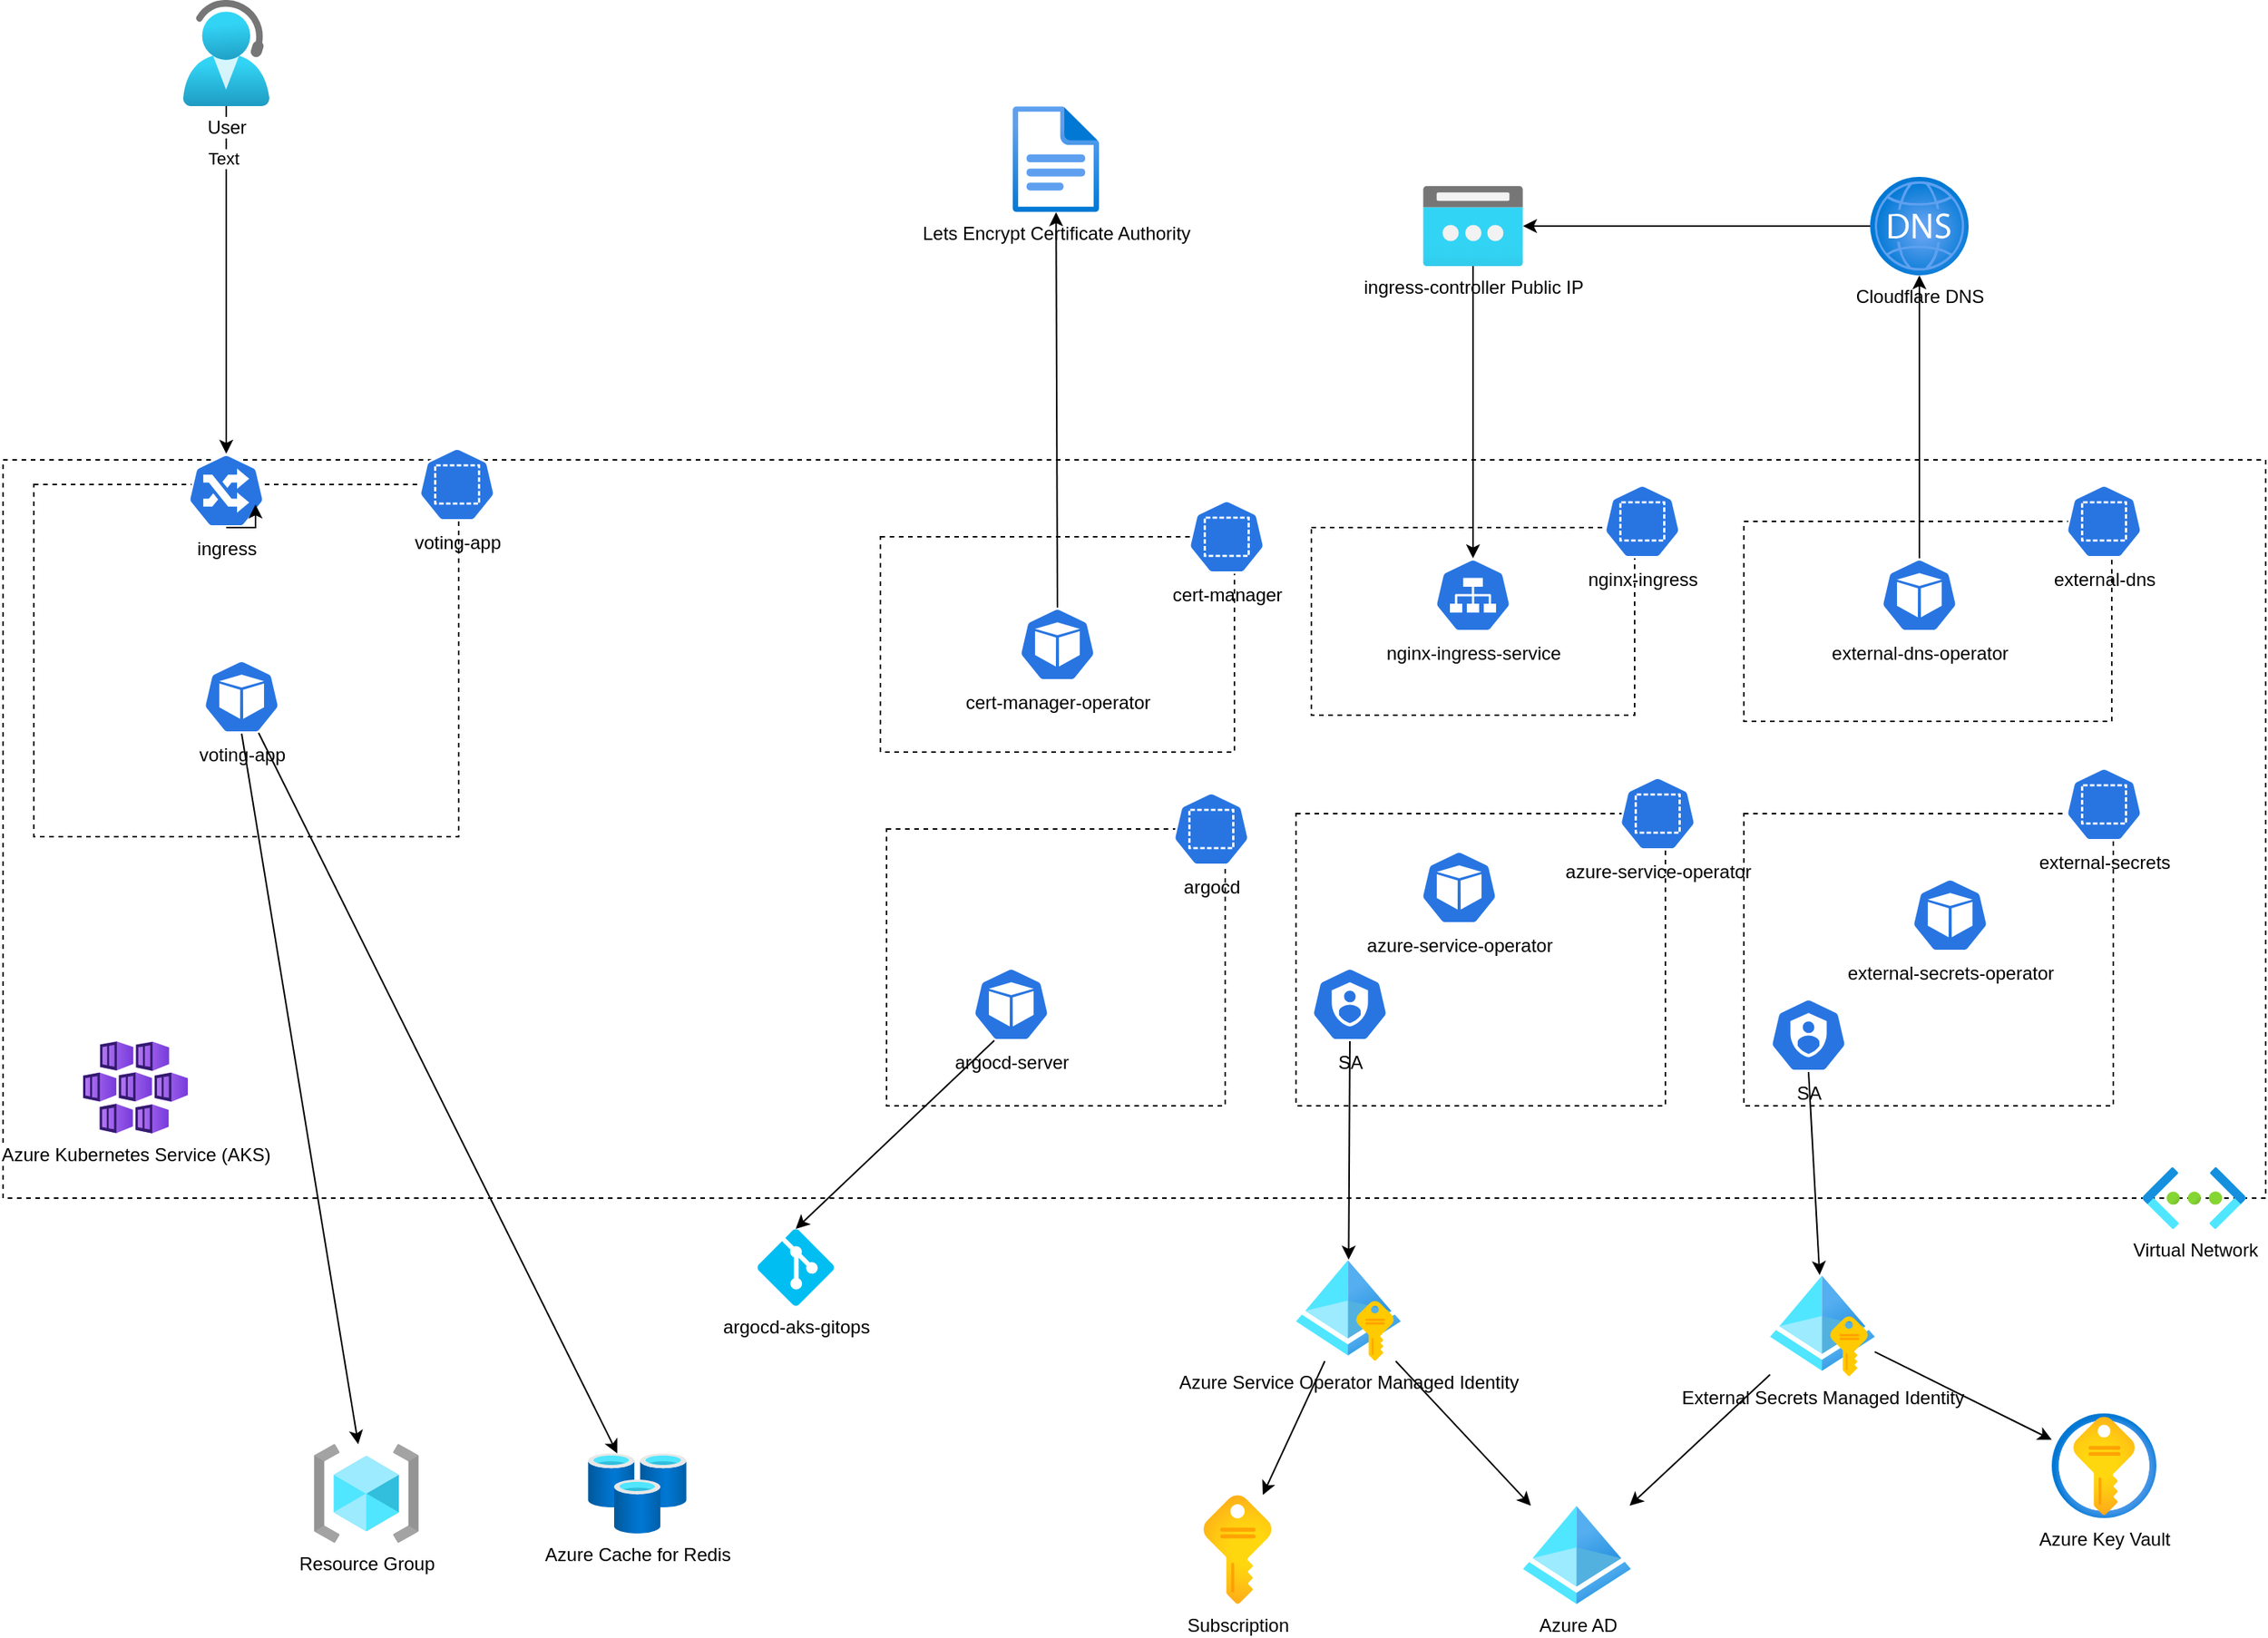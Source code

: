 <mxfile version="20.5.3" type="embed"><diagram id="QvxHgC8nsyZxXBDKmdUi" name="Page-1"><mxGraphModel dx="3171" dy="2103" grid="1" gridSize="10" guides="1" tooltips="1" connect="1" arrows="1" fold="1" page="1" pageScale="1" pageWidth="850" pageHeight="1100" math="0" shadow="0"><root><mxCell id="0"/><mxCell id="1" parent="0"/><mxCell id="20" value="" style="rounded=0;whiteSpace=wrap;html=1;dashed=1;" parent="1" vertex="1"><mxGeometry x="948" y="260" width="302" height="170" as="geometry"/></mxCell><mxCell id="11" value="" style="rounded=0;whiteSpace=wrap;html=1;dashed=1;" parent="1" vertex="1"><mxGeometry x="-130" y="90" width="1470" height="480" as="geometry"/></mxCell><mxCell id="2" value="Azure Kubernetes Service (AKS)" style="aspect=fixed;html=1;points=[];align=center;image;fontSize=12;image=img/lib/azure2/containers/Kubernetes_Services.svg;" parent="1" vertex="1"><mxGeometry x="-78" y="468" width="68" height="60" as="geometry"/></mxCell><mxCell id="3" value="Azure Cache for Redis" style="aspect=fixed;html=1;points=[];align=center;image;fontSize=12;image=img/lib/azure2/databases/Cache_Redis.svg;" parent="1" vertex="1"><mxGeometry x="250" y="736" width="64" height="52" as="geometry"/></mxCell><mxCell id="5" value="Azure AD" style="aspect=fixed;html=1;points=[];align=center;image;fontSize=12;image=img/lib/azure2/identity/Azure_Active_Directory.svg;" parent="1" vertex="1"><mxGeometry x="857.5" y="770" width="70" height="64" as="geometry"/></mxCell><mxCell id="6" value="Azure Key Vault" style="aspect=fixed;html=1;points=[];align=center;image;fontSize=12;image=img/lib/azure2/security/Key_Vaults.svg;" parent="1" vertex="1"><mxGeometry x="1201" y="710" width="68" height="68" as="geometry"/></mxCell><mxCell id="7" value="Cloudflare DNS" style="aspect=fixed;html=1;points=[];align=center;image;fontSize=12;image=img/lib/azure2/networking/DNS_Zones.svg;" parent="1" vertex="1"><mxGeometry x="1083" y="-94" width="64" height="64" as="geometry"/></mxCell><mxCell id="9" value="Virtual Network" style="aspect=fixed;html=1;points=[];align=center;image;fontSize=12;image=img/lib/azure2/networking/Virtual_Networks.svg;" parent="1" vertex="1"><mxGeometry x="1260" y="550" width="67" height="40" as="geometry"/></mxCell><mxCell id="10" value="ingress-controller Public IP" style="aspect=fixed;html=1;points=[];align=center;image;fontSize=12;image=img/lib/azure2/networking/Public_IP_Addresses.svg;" parent="1" vertex="1"><mxGeometry x="792.5" y="-88" width="65" height="52" as="geometry"/></mxCell><mxCell id="12" value="Azure Service Operator Managed Identity" style="aspect=fixed;html=1;points=[];align=center;image;fontSize=12;image=img/lib/azure2/identity/Managed_Identities.svg;" parent="1" vertex="1"><mxGeometry x="710" y="610" width="68" height="66" as="geometry"/></mxCell><mxCell id="16" value="Resource Group" style="aspect=fixed;html=1;points=[];align=center;image;fontSize=12;image=img/lib/azure2/general/Resource_Groups.svg;dashed=1;" parent="1" vertex="1"><mxGeometry x="72" y="730" width="68" height="64" as="geometry"/></mxCell><mxCell id="21" value="" style="rounded=0;whiteSpace=wrap;html=1;dashed=1;" parent="1" vertex="1"><mxGeometry x="1001" y="320" width="240" height="190" as="geometry"/></mxCell><mxCell id="17" value="external-secrets-operator" style="sketch=0;html=1;dashed=0;whitespace=wrap;fillColor=#2875E2;strokeColor=#ffffff;points=[[0.005,0.63,0],[0.1,0.2,0],[0.9,0.2,0],[0.5,0,0],[0.995,0.63,0],[0.72,0.99,0],[0.5,1,0],[0.28,0.99,0]];verticalLabelPosition=bottom;align=center;verticalAlign=top;shape=mxgraph.kubernetes.icon;prIcon=pod" parent="1" vertex="1"><mxGeometry x="1110" y="362" width="50" height="48" as="geometry"/></mxCell><mxCell id="19" value="external-secrets" style="sketch=0;html=1;dashed=0;whitespace=wrap;fillColor=#2875E2;strokeColor=#ffffff;points=[[0.005,0.63,0],[0.1,0.2,0],[0.9,0.2,0],[0.5,0,0],[0.995,0.63,0],[0.72,0.99,0],[0.5,1,0],[0.28,0.99,0]];verticalLabelPosition=bottom;align=center;verticalAlign=top;shape=mxgraph.kubernetes.icon;prIcon=ns" parent="1" vertex="1"><mxGeometry x="1210" y="290" width="50" height="48" as="geometry"/></mxCell><mxCell id="4" value="External Secrets Managed Identity" style="aspect=fixed;html=1;points=[];align=center;image;fontSize=12;image=img/lib/azure2/identity/Managed_Identities.svg;" parent="1" vertex="1"><mxGeometry x="1018" y="620" width="68" height="66" as="geometry"/></mxCell><mxCell id="22" value="SA" style="sketch=0;html=1;dashed=0;whitespace=wrap;fillColor=#2875E2;strokeColor=#ffffff;points=[[0.005,0.63,0],[0.1,0.2,0],[0.9,0.2,0],[0.5,0,0],[0.995,0.63,0],[0.72,0.99,0],[0.5,1,0],[0.28,0.99,0]];verticalLabelPosition=bottom;align=center;verticalAlign=top;shape=mxgraph.kubernetes.icon;prIcon=sa" parent="1" vertex="1"><mxGeometry x="1018" y="440" width="50" height="48" as="geometry"/></mxCell><mxCell id="23" value="" style="endArrow=classic;html=1;rounded=0;exitX=0.5;exitY=1;exitDx=0;exitDy=0;exitPerimeter=0;" parent="1" source="22" target="4" edge="1"><mxGeometry width="50" height="50" relative="1" as="geometry"><mxPoint x="1160" y="630" as="sourcePoint"/><mxPoint x="1210" y="580" as="targetPoint"/></mxGeometry></mxCell><mxCell id="25" value="" style="endArrow=classic;html=1;rounded=0;" parent="1" source="4" target="5" edge="1"><mxGeometry width="50" height="50" relative="1" as="geometry"><mxPoint x="1050" y="790" as="sourcePoint"/><mxPoint x="1100" y="740" as="targetPoint"/></mxGeometry></mxCell><mxCell id="26" value="" style="rounded=0;whiteSpace=wrap;html=1;dashed=1;" parent="1" vertex="1"><mxGeometry x="1001" y="130" width="239" height="130" as="geometry"/></mxCell><mxCell id="27" value="external-dns" style="sketch=0;html=1;dashed=0;whitespace=wrap;fillColor=#2875E2;strokeColor=#ffffff;points=[[0.005,0.63,0],[0.1,0.2,0],[0.9,0.2,0],[0.5,0,0],[0.995,0.63,0],[0.72,0.99,0],[0.5,1,0],[0.28,0.99,0]];verticalLabelPosition=bottom;align=center;verticalAlign=top;shape=mxgraph.kubernetes.icon;prIcon=ns" parent="1" vertex="1"><mxGeometry x="1210" y="106" width="50" height="48" as="geometry"/></mxCell><mxCell id="28" value="external-dns-operator" style="sketch=0;html=1;dashed=0;whitespace=wrap;fillColor=#2875E2;strokeColor=#ffffff;points=[[0.005,0.63,0],[0.1,0.2,0],[0.9,0.2,0],[0.5,0,0],[0.995,0.63,0],[0.72,0.99,0],[0.5,1,0],[0.28,0.99,0]];verticalLabelPosition=bottom;align=center;verticalAlign=top;shape=mxgraph.kubernetes.icon;prIcon=pod" parent="1" vertex="1"><mxGeometry x="1090" y="154" width="50" height="48" as="geometry"/></mxCell><mxCell id="29" value="" style="endArrow=classic;html=1;rounded=0;exitX=0.5;exitY=0;exitDx=0;exitDy=0;exitPerimeter=0;" parent="1" source="28" target="7" edge="1"><mxGeometry width="50" height="50" relative="1" as="geometry"><mxPoint x="1160" y="70" as="sourcePoint"/><mxPoint x="1210" y="20" as="targetPoint"/></mxGeometry></mxCell><mxCell id="30" value="Lets Encrypt Certificate Authority" style="aspect=fixed;html=1;points=[];align=center;image;fontSize=12;image=img/lib/azure2/general/File.svg;dashed=1;" parent="1" vertex="1"><mxGeometry x="526" y="-140" width="56.0" height="69" as="geometry"/></mxCell><mxCell id="31" value="" style="endArrow=classic;html=1;rounded=0;" parent="1" source="7" target="10" edge="1"><mxGeometry width="50" height="50" relative="1" as="geometry"><mxPoint x="960" y="10" as="sourcePoint"/><mxPoint x="1010" y="-40" as="targetPoint"/></mxGeometry></mxCell><mxCell id="32" value="" style="rounded=0;whiteSpace=wrap;html=1;dashed=1;" parent="1" vertex="1"><mxGeometry x="720" y="134" width="210" height="122" as="geometry"/></mxCell><mxCell id="33" value="nginx-ingress" style="sketch=0;html=1;dashed=0;whitespace=wrap;fillColor=#2875E2;strokeColor=#ffffff;points=[[0.005,0.63,0],[0.1,0.2,0],[0.9,0.2,0],[0.5,0,0],[0.995,0.63,0],[0.72,0.99,0],[0.5,1,0],[0.28,0.99,0]];verticalLabelPosition=bottom;align=center;verticalAlign=top;shape=mxgraph.kubernetes.icon;prIcon=ns" parent="1" vertex="1"><mxGeometry x="910" y="106" width="50" height="48" as="geometry"/></mxCell><mxCell id="34" value="nginx-ingress-service" style="sketch=0;html=1;dashed=0;whitespace=wrap;fillColor=#2875E2;strokeColor=#ffffff;points=[[0.005,0.63,0],[0.1,0.2,0],[0.9,0.2,0],[0.5,0,0],[0.995,0.63,0],[0.72,0.99,0],[0.5,1,0],[0.28,0.99,0]];verticalLabelPosition=bottom;align=center;verticalAlign=top;shape=mxgraph.kubernetes.icon;prIcon=svc" parent="1" vertex="1"><mxGeometry x="800" y="154" width="50" height="48" as="geometry"/></mxCell><mxCell id="42" value="" style="rounded=0;whiteSpace=wrap;html=1;dashed=1;" parent="1" vertex="1"><mxGeometry x="710" y="320" width="240" height="190" as="geometry"/></mxCell><mxCell id="35" value="" style="endArrow=classic;html=1;rounded=0;entryX=0.5;entryY=0;entryDx=0;entryDy=0;entryPerimeter=0;" parent="1" source="10" target="34" edge="1"><mxGeometry width="50" height="50" relative="1" as="geometry"><mxPoint x="450" y="50" as="sourcePoint"/><mxPoint x="500" as="targetPoint"/></mxGeometry></mxCell><mxCell id="38" value="SA" style="sketch=0;html=1;dashed=0;whitespace=wrap;fillColor=#2875E2;strokeColor=#ffffff;points=[[0.005,0.63,0],[0.1,0.2,0],[0.9,0.2,0],[0.5,0,0],[0.995,0.63,0],[0.72,0.99,0],[0.5,1,0],[0.28,0.99,0]];verticalLabelPosition=bottom;align=center;verticalAlign=top;shape=mxgraph.kubernetes.icon;prIcon=sa" parent="1" vertex="1"><mxGeometry x="720" y="420" width="50" height="48" as="geometry"/></mxCell><mxCell id="39" value="azure-service-operator" style="sketch=0;html=1;dashed=0;whitespace=wrap;fillColor=#2875E2;strokeColor=#ffffff;points=[[0.005,0.63,0],[0.1,0.2,0],[0.9,0.2,0],[0.5,0,0],[0.995,0.63,0],[0.72,0.99,0],[0.5,1,0],[0.28,0.99,0]];verticalLabelPosition=bottom;align=center;verticalAlign=top;shape=mxgraph.kubernetes.icon;prIcon=pod" parent="1" vertex="1"><mxGeometry x="791" y="344" width="50" height="48" as="geometry"/></mxCell><mxCell id="43" value="" style="endArrow=classic;html=1;rounded=0;exitX=0.5;exitY=1;exitDx=0;exitDy=0;exitPerimeter=0;" parent="1" source="38" target="12" edge="1"><mxGeometry width="50" height="50" relative="1" as="geometry"><mxPoint x="690" y="640" as="sourcePoint"/><mxPoint x="740" y="590" as="targetPoint"/></mxGeometry></mxCell><mxCell id="44" value="" style="endArrow=classic;html=1;rounded=0;" parent="1" source="12" target="5" edge="1"><mxGeometry width="50" height="50" relative="1" as="geometry"><mxPoint x="710" y="700" as="sourcePoint"/><mxPoint x="760" y="650" as="targetPoint"/></mxGeometry></mxCell><mxCell id="47" value="" style="rounded=0;whiteSpace=wrap;html=1;dashed=1;" parent="1" vertex="1"><mxGeometry x="444" y="330" width="220" height="180" as="geometry"/></mxCell><mxCell id="48" value="azure-service-operator" style="sketch=0;html=1;dashed=0;whitespace=wrap;fillColor=#2875E2;strokeColor=#ffffff;points=[[0.005,0.63,0],[0.1,0.2,0],[0.9,0.2,0],[0.5,0,0],[0.995,0.63,0],[0.72,0.99,0],[0.5,1,0],[0.28,0.99,0]];verticalLabelPosition=bottom;align=center;verticalAlign=top;shape=mxgraph.kubernetes.icon;prIcon=ns" parent="1" vertex="1"><mxGeometry x="920" y="296" width="50" height="48" as="geometry"/></mxCell><mxCell id="37" value="argocd" style="sketch=0;html=1;dashed=0;whitespace=wrap;fillColor=#2875E2;strokeColor=#ffffff;points=[[0.005,0.63,0],[0.1,0.2,0],[0.9,0.2,0],[0.5,0,0],[0.995,0.63,0],[0.72,0.99,0],[0.5,1,0],[0.28,0.99,0]];verticalLabelPosition=bottom;align=center;verticalAlign=top;shape=mxgraph.kubernetes.icon;prIcon=ns" parent="1" vertex="1"><mxGeometry x="630" y="306" width="50" height="48" as="geometry"/></mxCell><mxCell id="49" value="argocd-aks-gitops" style="verticalLabelPosition=bottom;html=1;verticalAlign=top;align=center;strokeColor=none;fillColor=#00BEF2;shape=mxgraph.azure.git_repository;dashed=1;" parent="1" vertex="1"><mxGeometry x="360" y="590" width="50" height="50" as="geometry"/></mxCell><mxCell id="50" value="argocd-server" style="sketch=0;html=1;dashed=0;whitespace=wrap;fillColor=#2875E2;strokeColor=#ffffff;points=[[0.005,0.63,0],[0.1,0.2,0],[0.9,0.2,0],[0.5,0,0],[0.995,0.63,0],[0.72,0.99,0],[0.5,1,0],[0.28,0.99,0]];verticalLabelPosition=bottom;align=center;verticalAlign=top;shape=mxgraph.kubernetes.icon;prIcon=pod" parent="1" vertex="1"><mxGeometry x="500" y="420" width="50" height="48" as="geometry"/></mxCell><mxCell id="51" value="" style="endArrow=classic;html=1;rounded=0;entryX=0.5;entryY=0;entryDx=0;entryDy=0;entryPerimeter=0;exitX=0.28;exitY=0.99;exitDx=0;exitDy=0;exitPerimeter=0;" parent="1" source="50" target="49" edge="1"><mxGeometry width="50" height="50" relative="1" as="geometry"><mxPoint x="50" y="440" as="sourcePoint"/><mxPoint x="100" y="390" as="targetPoint"/></mxGeometry></mxCell><mxCell id="52" value="" style="rounded=0;whiteSpace=wrap;html=1;dashed=1;" parent="1" vertex="1"><mxGeometry x="-110" y="106" width="276" height="229" as="geometry"/></mxCell><mxCell id="53" value="voting-app" style="sketch=0;html=1;dashed=0;whitespace=wrap;fillColor=#2875E2;strokeColor=#ffffff;points=[[0.005,0.63,0],[0.1,0.2,0],[0.9,0.2,0],[0.5,0,0],[0.995,0.63,0],[0.72,0.99,0],[0.5,1,0],[0.28,0.99,0]];verticalLabelPosition=bottom;align=center;verticalAlign=top;shape=mxgraph.kubernetes.icon;prIcon=ns" parent="1" vertex="1"><mxGeometry x="140" y="82" width="50" height="48" as="geometry"/></mxCell><mxCell id="54" value="voting-app" style="sketch=0;html=1;dashed=0;whitespace=wrap;fillColor=#2875E2;strokeColor=#ffffff;points=[[0.005,0.63,0],[0.1,0.2,0],[0.9,0.2,0],[0.5,0,0],[0.995,0.63,0],[0.72,0.99,0],[0.5,1,0],[0.28,0.99,0]];verticalLabelPosition=bottom;align=center;verticalAlign=top;shape=mxgraph.kubernetes.icon;prIcon=pod" parent="1" vertex="1"><mxGeometry y="220" width="50" height="48" as="geometry"/></mxCell><mxCell id="55" value="ingress" style="sketch=0;html=1;dashed=0;whitespace=wrap;fillColor=#2875E2;strokeColor=#ffffff;points=[[0.005,0.63,0],[0.1,0.2,0],[0.9,0.2,0],[0.5,0,0],[0.995,0.63,0],[0.72,0.99,0],[0.5,1,0],[0.28,0.99,0]];verticalLabelPosition=bottom;align=center;verticalAlign=top;shape=mxgraph.kubernetes.icon;prIcon=ing" parent="1" vertex="1"><mxGeometry x="-10" y="86" width="50" height="48" as="geometry"/></mxCell><mxCell id="56" value="" style="endArrow=classic;html=1;rounded=0;entryX=0.5;entryY=0;entryDx=0;entryDy=0;entryPerimeter=0;" parent="1" source="58" target="55" edge="1"><mxGeometry width="50" height="50" relative="1" as="geometry"><mxPoint x="580" y="-40" as="sourcePoint"/><mxPoint x="580" y="-10" as="targetPoint"/></mxGeometry></mxCell><mxCell id="59" value="Text" style="edgeLabel;html=1;align=center;verticalAlign=middle;resizable=0;points=[];" parent="56" vertex="1" connectable="0"><mxGeometry x="-0.703" y="-2" relative="1" as="geometry"><mxPoint as="offset"/></mxGeometry></mxCell><mxCell id="58" value="User" style="aspect=fixed;html=1;points=[];align=center;image;fontSize=12;image=img/lib/azure2/general/Help_and_Support.svg;dashed=1;" parent="1" vertex="1"><mxGeometry x="-13" y="-209" width="56" height="69" as="geometry"/></mxCell><mxCell id="60" value="" style="endArrow=classic;html=1;rounded=0;exitX=0.72;exitY=0.99;exitDx=0;exitDy=0;exitPerimeter=0;" parent="1" source="54" target="3" edge="1"><mxGeometry width="50" height="50" relative="1" as="geometry"><mxPoint x="280" y="680" as="sourcePoint"/><mxPoint x="330" y="630" as="targetPoint"/></mxGeometry></mxCell><mxCell id="61" style="edgeStyle=orthogonalEdgeStyle;rounded=0;orthogonalLoop=1;jettySize=auto;html=1;exitX=0.5;exitY=1;exitDx=0;exitDy=0;exitPerimeter=0;entryX=0.88;entryY=0.688;entryDx=0;entryDy=0;entryPerimeter=0;" parent="1" source="55" target="55" edge="1"><mxGeometry relative="1" as="geometry"/></mxCell><mxCell id="62" value="" style="rounded=0;whiteSpace=wrap;html=1;dashed=1;" parent="1" vertex="1"><mxGeometry x="440" y="140" width="230" height="140" as="geometry"/></mxCell><mxCell id="63" value="cert-manager" style="sketch=0;html=1;dashed=0;whitespace=wrap;fillColor=#2875E2;strokeColor=#ffffff;points=[[0.005,0.63,0],[0.1,0.2,0],[0.9,0.2,0],[0.5,0,0],[0.995,0.63,0],[0.72,0.99,0],[0.5,1,0],[0.28,0.99,0]];verticalLabelPosition=bottom;align=center;verticalAlign=top;shape=mxgraph.kubernetes.icon;prIcon=ns" parent="1" vertex="1"><mxGeometry x="640" y="116" width="50" height="48" as="geometry"/></mxCell><mxCell id="64" value="cert-manager-operator" style="sketch=0;html=1;dashed=0;whitespace=wrap;fillColor=#2875E2;strokeColor=#ffffff;points=[[0.005,0.63,0],[0.1,0.2,0],[0.9,0.2,0],[0.5,0,0],[0.995,0.63,0],[0.72,0.99,0],[0.5,1,0],[0.28,0.99,0]];verticalLabelPosition=bottom;align=center;verticalAlign=top;shape=mxgraph.kubernetes.icon;prIcon=pod" parent="1" vertex="1"><mxGeometry x="530" y="186" width="50" height="48" as="geometry"/></mxCell><mxCell id="65" value="" style="endArrow=classic;html=1;rounded=0;exitX=0.5;exitY=0;exitDx=0;exitDy=0;exitPerimeter=0;" parent="1" source="64" target="30" edge="1"><mxGeometry width="50" height="50" relative="1" as="geometry"><mxPoint x="490" y="80" as="sourcePoint"/><mxPoint x="540" y="30" as="targetPoint"/></mxGeometry></mxCell><mxCell id="66" value="" style="endArrow=classic;html=1;rounded=0;exitX=0.5;exitY=1;exitDx=0;exitDy=0;exitPerimeter=0;" parent="1" source="54" target="16" edge="1"><mxGeometry width="50" height="50" relative="1" as="geometry"><mxPoint x="-50" y="750" as="sourcePoint"/><mxPoint y="700" as="targetPoint"/></mxGeometry></mxCell><mxCell id="68" value="Subscription" style="aspect=fixed;html=1;points=[];align=center;image;fontSize=12;image=img/lib/azure2/general/Subscriptions.svg;" vertex="1" parent="1"><mxGeometry x="650" y="763" width="44" height="71" as="geometry"/></mxCell><mxCell id="69" value="" style="endArrow=classic;html=1;rounded=0;" edge="1" parent="1" source="12" target="68"><mxGeometry width="50" height="50" relative="1" as="geometry"><mxPoint x="500" y="860" as="sourcePoint"/><mxPoint x="550" y="810" as="targetPoint"/></mxGeometry></mxCell><mxCell id="70" value="" style="endArrow=classic;html=1;rounded=0;" edge="1" parent="1" source="4" target="6"><mxGeometry width="50" height="50" relative="1" as="geometry"><mxPoint x="1170" y="870" as="sourcePoint"/><mxPoint x="1220" y="820" as="targetPoint"/></mxGeometry></mxCell></root></mxGraphModel></diagram></mxfile>